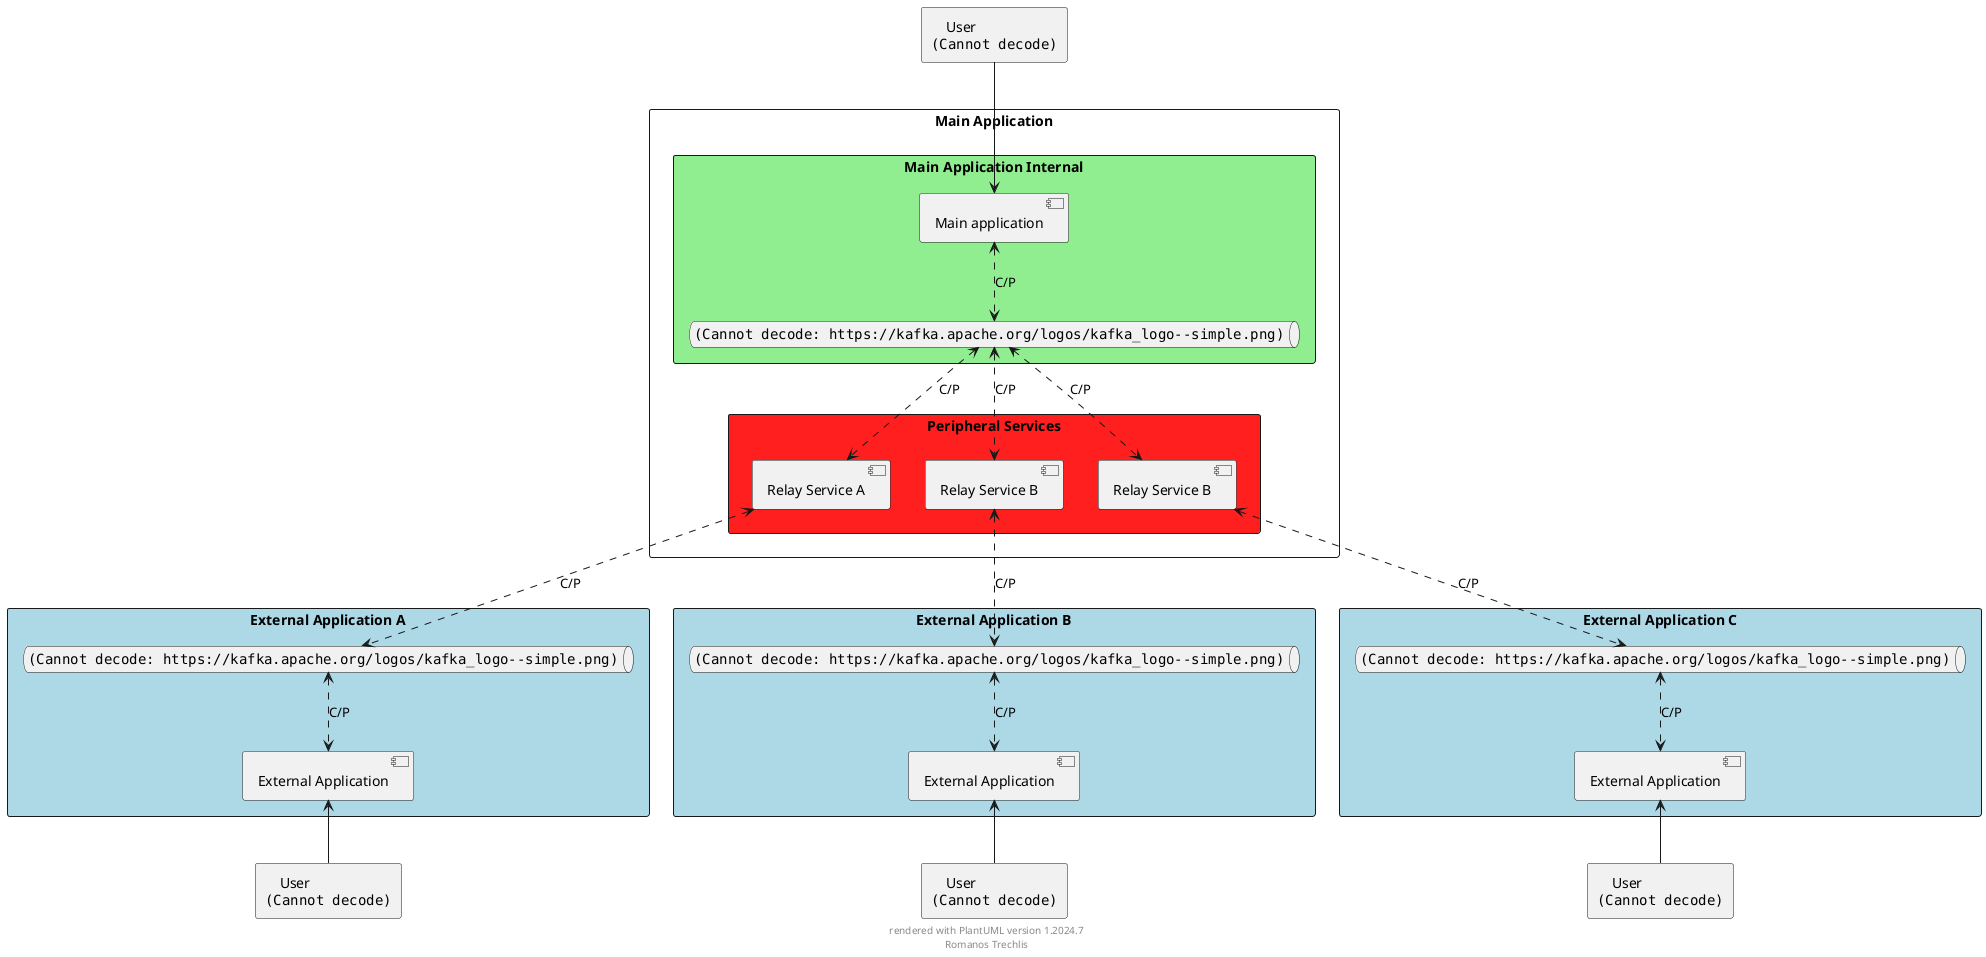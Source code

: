 @startuml
rectangle "    User\n<img:../assets/icons8-laptop-computer-64.png{scale=1}>" as laptopMain

rectangle "Main Application" {
    rectangle "Main Application Internal" as ma #lightgreen {
        component "Main application" as main
        queue "<img:https://kafka.apache.org/logos/kafka_logo--simple.png{scale=0.75}>" as kafkaMain

        main <.d.> kafkaMain: C/P
    }

    laptopMain -d-> main

    rectangle "Peripheral Services" as ps #ff1f1f {
        together {
            component "Relay Service A" as relayA
            component "Relay Service B" as relayB
            component "Relay Service B" as relayC
        }
    }

    relayA <.up.> kafkaMain: C/P
    relayB <.up.> kafkaMain: C/P
    relayC <.up.> kafkaMain: C/P
}

rectangle "External Application A" as eka #lightblue {
    queue "<img:https://kafka.apache.org/logos/kafka_logo--simple.png{scale=0.75}>" as ekai
    component "External Application" as extA

    ekai <.d.> extA: C/P
}

rectangle "External Application B" as ekb #lightblue {
    queue "<img:https://kafka.apache.org/logos/kafka_logo--simple.png{scale=0.75}>" as ekbi
    component "External Application" as extB

    ekbi <.d.> extB: C/P
}

rectangle "External Application C" as ekc #lightblue {
    queue "<img:https://kafka.apache.org/logos/kafka_logo--simple.png{scale=0.75}>" as ekci
    component "External Application" as extC

    ekci <.d.> extC: C/P
}

relayA <.d.> ekai: C/P
relayB <.d.> ekbi: C/P
relayC <.d.> ekci: C/P

rectangle "    User\n<img:../assets/icons8-laptop-computer-64.png{scale=1}>" as laptopExtA
rectangle "    User\n<img:../assets/icons8-laptop-computer-64.png{scale=1}>" as laptopExtB
rectangle "    User\n<img:../assets/icons8-laptop-computer-64.png{scale=1}>" as laptopExtC

laptopExtA -u-> extA
laptopExtB -u-> extB
laptopExtC -u-> extC

footer %filename() rendered with PlantUML version %version()\nRomanos Trechlis
@enduml